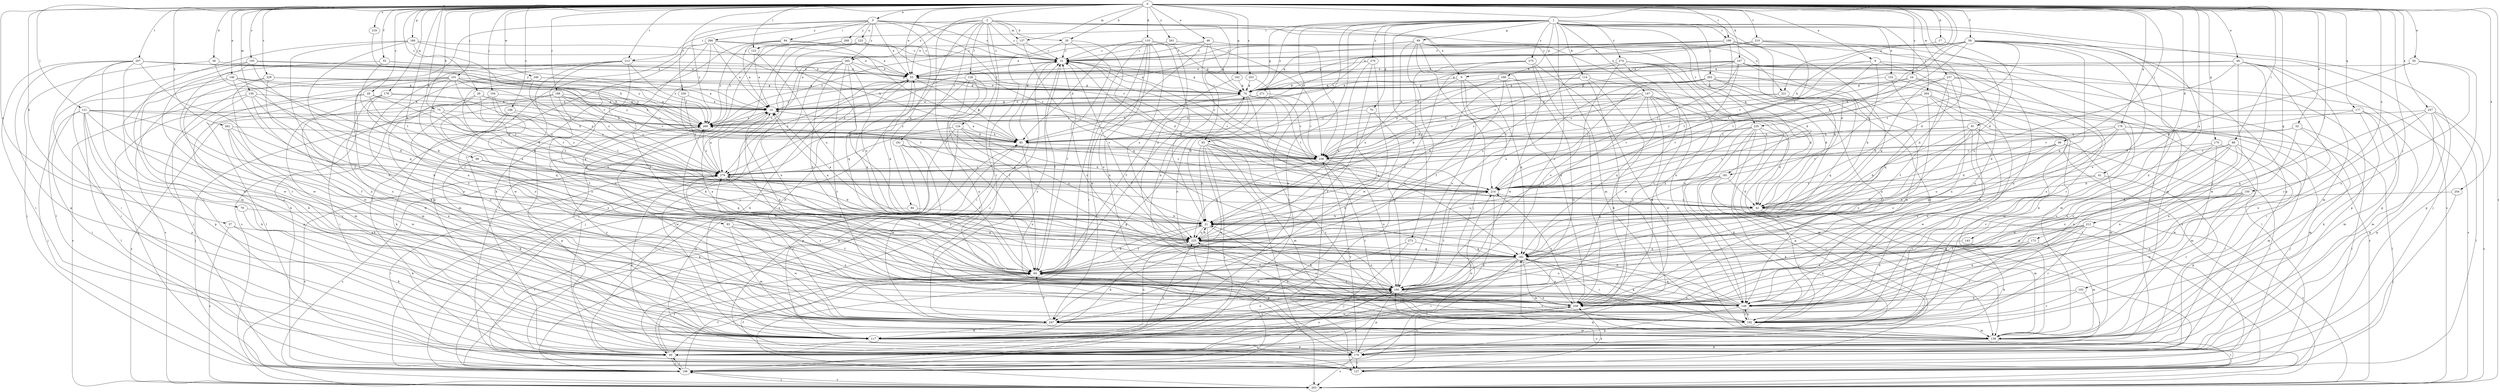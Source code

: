 strict digraph  {
0;
1;
2;
3;
6;
9;
10;
17;
20;
21;
24;
26;
29;
31;
36;
37;
41;
42;
46;
49;
50;
52;
53;
55;
59;
64;
68;
69;
70;
74;
75;
78;
83;
84;
85;
88;
91;
93;
94;
95;
99;
101;
103;
104;
106;
107;
110;
114;
117;
121;
122;
124;
126;
127;
130;
137;
138;
143;
146;
147;
149;
150;
152;
160;
162;
166;
168;
170;
173;
175;
176;
177;
178;
181;
182;
186;
190;
191;
192;
193;
198;
203;
207;
210;
212;
213;
214;
218;
221;
223;
225;
229;
230;
235;
236;
237;
246;
247;
253;
254;
257;
258;
261;
262;
263;
264;
265;
266;
268;
269;
270;
271;
273;
274;
275;
279;
0 -> 3  [label=a];
0 -> 6  [label=a];
0 -> 17  [label=b];
0 -> 20  [label=b];
0 -> 24  [label=c];
0 -> 26  [label=c];
0 -> 29  [label=c];
0 -> 36  [label=d];
0 -> 37  [label=d];
0 -> 41  [label=d];
0 -> 46  [label=e];
0 -> 49  [label=e];
0 -> 50  [label=e];
0 -> 52  [label=e];
0 -> 53  [label=e];
0 -> 55  [label=f];
0 -> 59  [label=f];
0 -> 64  [label=f];
0 -> 68  [label=g];
0 -> 75  [label=h];
0 -> 78  [label=h];
0 -> 83  [label=h];
0 -> 88  [label=i];
0 -> 91  [label=i];
0 -> 99  [label=j];
0 -> 101  [label=j];
0 -> 103  [label=j];
0 -> 104  [label=j];
0 -> 107  [label=k];
0 -> 110  [label=k];
0 -> 121  [label=l];
0 -> 122  [label=l];
0 -> 130  [label=m];
0 -> 137  [label=m];
0 -> 143  [label=n];
0 -> 146  [label=n];
0 -> 150  [label=o];
0 -> 162  [label=p];
0 -> 166  [label=p];
0 -> 173  [label=q];
0 -> 175  [label=q];
0 -> 176  [label=q];
0 -> 177  [label=q];
0 -> 178  [label=q];
0 -> 186  [label=r];
0 -> 190  [label=r];
0 -> 193  [label=s];
0 -> 198  [label=s];
0 -> 203  [label=s];
0 -> 207  [label=t];
0 -> 210  [label=t];
0 -> 212  [label=t];
0 -> 213  [label=t];
0 -> 218  [label=u];
0 -> 221  [label=u];
0 -> 229  [label=v];
0 -> 230  [label=v];
0 -> 235  [label=v];
0 -> 237  [label=w];
0 -> 246  [label=w];
0 -> 253  [label=x];
0 -> 254  [label=x];
0 -> 257  [label=x];
0 -> 261  [label=y];
0 -> 262  [label=y];
1 -> 42  [label=d];
1 -> 69  [label=g];
1 -> 70  [label=g];
1 -> 74  [label=g];
1 -> 93  [label=i];
1 -> 106  [label=j];
1 -> 114  [label=k];
1 -> 117  [label=k];
1 -> 122  [label=l];
1 -> 147  [label=n];
1 -> 152  [label=o];
1 -> 160  [label=o];
1 -> 168  [label=p];
1 -> 170  [label=p];
1 -> 181  [label=q];
1 -> 190  [label=r];
1 -> 203  [label=s];
1 -> 263  [label=y];
1 -> 264  [label=y];
1 -> 270  [label=z];
1 -> 271  [label=z];
1 -> 273  [label=z];
1 -> 274  [label=z];
1 -> 275  [label=z];
2 -> 9  [label=a];
2 -> 20  [label=b];
2 -> 31  [label=c];
2 -> 53  [label=e];
2 -> 93  [label=i];
2 -> 106  [label=j];
2 -> 124  [label=l];
2 -> 126  [label=l];
2 -> 137  [label=m];
2 -> 191  [label=r];
2 -> 192  [label=r];
2 -> 213  [label=t];
2 -> 221  [label=u];
2 -> 265  [label=y];
3 -> 31  [label=c];
3 -> 53  [label=e];
3 -> 84  [label=h];
3 -> 94  [label=i];
3 -> 106  [label=j];
3 -> 223  [label=u];
3 -> 235  [label=v];
3 -> 236  [label=v];
3 -> 265  [label=y];
3 -> 266  [label=y];
3 -> 268  [label=y];
3 -> 269  [label=y];
6 -> 9  [label=a];
6 -> 21  [label=b];
6 -> 181  [label=q];
6 -> 214  [label=t];
6 -> 236  [label=v];
6 -> 258  [label=x];
9 -> 74  [label=g];
9 -> 160  [label=o];
9 -> 182  [label=q];
9 -> 214  [label=t];
9 -> 236  [label=v];
10 -> 74  [label=g];
10 -> 258  [label=x];
10 -> 269  [label=y];
17 -> 31  [label=c];
17 -> 42  [label=d];
20 -> 31  [label=c];
20 -> 42  [label=d];
20 -> 64  [label=f];
20 -> 95  [label=i];
21 -> 10  [label=a];
21 -> 31  [label=c];
21 -> 64  [label=f];
21 -> 106  [label=j];
21 -> 192  [label=r];
21 -> 225  [label=u];
24 -> 74  [label=g];
24 -> 117  [label=k];
24 -> 214  [label=t];
24 -> 236  [label=v];
24 -> 258  [label=x];
26 -> 10  [label=a];
26 -> 85  [label=h];
26 -> 160  [label=o];
26 -> 258  [label=x];
26 -> 279  [label=z];
29 -> 10  [label=a];
29 -> 106  [label=j];
29 -> 170  [label=p];
29 -> 214  [label=t];
29 -> 279  [label=z];
31 -> 53  [label=e];
31 -> 64  [label=f];
31 -> 74  [label=g];
31 -> 236  [label=v];
31 -> 279  [label=z];
36 -> 53  [label=e];
36 -> 106  [label=j];
36 -> 182  [label=q];
37 -> 117  [label=k];
37 -> 203  [label=s];
37 -> 225  [label=u];
41 -> 170  [label=p];
41 -> 192  [label=r];
41 -> 214  [label=t];
42 -> 21  [label=b];
42 -> 31  [label=c];
42 -> 138  [label=m];
42 -> 192  [label=r];
42 -> 203  [label=s];
46 -> 31  [label=c];
46 -> 74  [label=g];
46 -> 149  [label=n];
46 -> 236  [label=v];
46 -> 247  [label=w];
46 -> 269  [label=y];
49 -> 53  [label=e];
49 -> 74  [label=g];
49 -> 138  [label=m];
49 -> 149  [label=n];
49 -> 170  [label=p];
49 -> 192  [label=r];
49 -> 225  [label=u];
49 -> 247  [label=w];
50 -> 42  [label=d];
50 -> 53  [label=e];
50 -> 170  [label=p];
50 -> 258  [label=x];
52 -> 85  [label=h];
52 -> 127  [label=l];
52 -> 138  [label=m];
52 -> 149  [label=n];
52 -> 236  [label=v];
53 -> 74  [label=g];
53 -> 85  [label=h];
53 -> 106  [label=j];
53 -> 117  [label=k];
53 -> 182  [label=q];
53 -> 279  [label=z];
55 -> 10  [label=a];
55 -> 53  [label=e];
55 -> 214  [label=t];
55 -> 247  [label=w];
59 -> 31  [label=c];
59 -> 53  [label=e];
59 -> 85  [label=h];
59 -> 106  [label=j];
59 -> 149  [label=n];
59 -> 160  [label=o];
59 -> 182  [label=q];
59 -> 192  [label=r];
59 -> 214  [label=t];
59 -> 236  [label=v];
59 -> 279  [label=z];
64 -> 10  [label=a];
64 -> 21  [label=b];
64 -> 160  [label=o];
64 -> 279  [label=z];
68 -> 117  [label=k];
68 -> 182  [label=q];
68 -> 279  [label=z];
69 -> 10  [label=a];
69 -> 31  [label=c];
69 -> 42  [label=d];
69 -> 53  [label=e];
69 -> 106  [label=j];
69 -> 138  [label=m];
69 -> 149  [label=n];
69 -> 225  [label=u];
69 -> 247  [label=w];
69 -> 258  [label=x];
70 -> 64  [label=f];
70 -> 160  [label=o];
70 -> 269  [label=y];
74 -> 10  [label=a];
74 -> 53  [label=e];
74 -> 64  [label=f];
74 -> 85  [label=h];
74 -> 127  [label=l];
74 -> 160  [label=o];
74 -> 182  [label=q];
74 -> 214  [label=t];
74 -> 236  [label=v];
75 -> 106  [label=j];
75 -> 203  [label=s];
75 -> 214  [label=t];
75 -> 269  [label=y];
75 -> 279  [label=z];
78 -> 21  [label=b];
78 -> 117  [label=k];
83 -> 64  [label=f];
83 -> 138  [label=m];
83 -> 149  [label=n];
83 -> 225  [label=u];
83 -> 247  [label=w];
84 -> 21  [label=b];
84 -> 127  [label=l];
85 -> 10  [label=a];
85 -> 31  [label=c];
85 -> 117  [label=k];
85 -> 149  [label=n];
85 -> 236  [label=v];
88 -> 21  [label=b];
88 -> 138  [label=m];
88 -> 149  [label=n];
88 -> 160  [label=o];
88 -> 236  [label=v];
88 -> 247  [label=w];
88 -> 258  [label=x];
91 -> 21  [label=b];
91 -> 64  [label=f];
91 -> 85  [label=h];
91 -> 138  [label=m];
91 -> 149  [label=n];
91 -> 160  [label=o];
91 -> 214  [label=t];
91 -> 247  [label=w];
93 -> 21  [label=b];
93 -> 106  [label=j];
93 -> 138  [label=m];
93 -> 192  [label=r];
93 -> 203  [label=s];
93 -> 214  [label=t];
93 -> 236  [label=v];
93 -> 247  [label=w];
94 -> 10  [label=a];
94 -> 31  [label=c];
94 -> 95  [label=i];
94 -> 214  [label=t];
94 -> 269  [label=y];
95 -> 31  [label=c];
95 -> 64  [label=f];
95 -> 106  [label=j];
95 -> 160  [label=o];
95 -> 225  [label=u];
95 -> 258  [label=x];
99 -> 42  [label=d];
99 -> 95  [label=i];
99 -> 182  [label=q];
99 -> 225  [label=u];
99 -> 236  [label=v];
101 -> 42  [label=d];
101 -> 74  [label=g];
101 -> 106  [label=j];
101 -> 127  [label=l];
101 -> 138  [label=m];
101 -> 203  [label=s];
101 -> 225  [label=u];
101 -> 236  [label=v];
101 -> 269  [label=y];
101 -> 279  [label=z];
103 -> 95  [label=i];
103 -> 149  [label=n];
103 -> 192  [label=r];
104 -> 10  [label=a];
104 -> 64  [label=f];
104 -> 95  [label=i];
104 -> 214  [label=t];
106 -> 31  [label=c];
106 -> 64  [label=f];
106 -> 85  [label=h];
106 -> 95  [label=i];
106 -> 203  [label=s];
107 -> 10  [label=a];
107 -> 21  [label=b];
107 -> 53  [label=e];
107 -> 85  [label=h];
107 -> 149  [label=n];
107 -> 170  [label=p];
107 -> 192  [label=r];
107 -> 214  [label=t];
107 -> 236  [label=v];
107 -> 279  [label=z];
110 -> 21  [label=b];
110 -> 31  [label=c];
110 -> 74  [label=g];
110 -> 85  [label=h];
110 -> 95  [label=i];
110 -> 160  [label=o];
110 -> 203  [label=s];
110 -> 225  [label=u];
110 -> 258  [label=x];
114 -> 21  [label=b];
114 -> 42  [label=d];
114 -> 74  [label=g];
114 -> 95  [label=i];
114 -> 117  [label=k];
117 -> 160  [label=o];
117 -> 170  [label=p];
117 -> 214  [label=t];
117 -> 225  [label=u];
117 -> 269  [label=y];
121 -> 64  [label=f];
121 -> 85  [label=h];
121 -> 95  [label=i];
121 -> 106  [label=j];
121 -> 117  [label=k];
121 -> 127  [label=l];
121 -> 170  [label=p];
121 -> 192  [label=r];
121 -> 269  [label=y];
122 -> 10  [label=a];
122 -> 225  [label=u];
124 -> 42  [label=d];
124 -> 85  [label=h];
124 -> 127  [label=l];
124 -> 170  [label=p];
124 -> 225  [label=u];
124 -> 279  [label=z];
126 -> 64  [label=f];
126 -> 74  [label=g];
126 -> 149  [label=n];
126 -> 182  [label=q];
126 -> 269  [label=y];
126 -> 279  [label=z];
127 -> 64  [label=f];
127 -> 258  [label=x];
130 -> 10  [label=a];
130 -> 42  [label=d];
130 -> 64  [label=f];
130 -> 160  [label=o];
130 -> 170  [label=p];
130 -> 203  [label=s];
137 -> 10  [label=a];
137 -> 31  [label=c];
137 -> 182  [label=q];
138 -> 95  [label=i];
138 -> 127  [label=l];
138 -> 170  [label=p];
143 -> 117  [label=k];
143 -> 182  [label=q];
146 -> 21  [label=b];
146 -> 74  [label=g];
146 -> 85  [label=h];
146 -> 95  [label=i];
146 -> 117  [label=k];
146 -> 149  [label=n];
147 -> 10  [label=a];
147 -> 64  [label=f];
147 -> 85  [label=h];
147 -> 127  [label=l];
147 -> 138  [label=m];
147 -> 182  [label=q];
147 -> 236  [label=v];
147 -> 247  [label=w];
147 -> 258  [label=x];
149 -> 21  [label=b];
149 -> 170  [label=p];
149 -> 182  [label=q];
149 -> 192  [label=r];
149 -> 225  [label=u];
149 -> 269  [label=y];
150 -> 42  [label=d];
150 -> 149  [label=n];
150 -> 192  [label=r];
150 -> 225  [label=u];
150 -> 247  [label=w];
152 -> 74  [label=g];
152 -> 138  [label=m];
152 -> 182  [label=q];
160 -> 10  [label=a];
160 -> 31  [label=c];
160 -> 149  [label=n];
160 -> 170  [label=p];
160 -> 192  [label=r];
160 -> 214  [label=t];
160 -> 225  [label=u];
160 -> 258  [label=x];
162 -> 64  [label=f];
162 -> 74  [label=g];
166 -> 31  [label=c];
166 -> 53  [label=e];
166 -> 85  [label=h];
166 -> 95  [label=i];
166 -> 149  [label=n];
166 -> 258  [label=x];
168 -> 64  [label=f];
168 -> 74  [label=g];
168 -> 160  [label=o];
168 -> 236  [label=v];
168 -> 247  [label=w];
170 -> 74  [label=g];
170 -> 127  [label=l];
170 -> 203  [label=s];
170 -> 236  [label=v];
170 -> 258  [label=x];
170 -> 279  [label=z];
173 -> 138  [label=m];
173 -> 160  [label=o];
173 -> 182  [label=q];
173 -> 192  [label=r];
173 -> 258  [label=x];
175 -> 95  [label=i];
175 -> 138  [label=m];
175 -> 149  [label=n];
175 -> 160  [label=o];
175 -> 236  [label=v];
176 -> 85  [label=h];
176 -> 106  [label=j];
176 -> 127  [label=l];
176 -> 160  [label=o];
176 -> 192  [label=r];
176 -> 214  [label=t];
176 -> 258  [label=x];
177 -> 42  [label=d];
177 -> 117  [label=k];
177 -> 138  [label=m];
177 -> 170  [label=p];
177 -> 269  [label=y];
178 -> 10  [label=a];
178 -> 138  [label=m];
178 -> 160  [label=o];
178 -> 247  [label=w];
178 -> 279  [label=z];
181 -> 42  [label=d];
181 -> 106  [label=j];
181 -> 117  [label=k];
181 -> 182  [label=q];
181 -> 214  [label=t];
181 -> 225  [label=u];
182 -> 64  [label=f];
182 -> 95  [label=i];
182 -> 127  [label=l];
182 -> 138  [label=m];
182 -> 160  [label=o];
182 -> 192  [label=r];
182 -> 258  [label=x];
186 -> 10  [label=a];
186 -> 138  [label=m];
186 -> 182  [label=q];
186 -> 225  [label=u];
186 -> 236  [label=v];
186 -> 269  [label=y];
186 -> 279  [label=z];
190 -> 21  [label=b];
190 -> 31  [label=c];
190 -> 74  [label=g];
190 -> 95  [label=i];
190 -> 182  [label=q];
190 -> 214  [label=t];
190 -> 269  [label=y];
191 -> 64  [label=f];
191 -> 95  [label=i];
191 -> 170  [label=p];
191 -> 236  [label=v];
191 -> 247  [label=w];
192 -> 64  [label=f];
192 -> 138  [label=m];
192 -> 149  [label=n];
192 -> 182  [label=q];
192 -> 225  [label=u];
193 -> 53  [label=e];
193 -> 64  [label=f];
193 -> 95  [label=i];
193 -> 138  [label=m];
193 -> 236  [label=v];
193 -> 247  [label=w];
198 -> 117  [label=k];
198 -> 214  [label=t];
198 -> 258  [label=x];
198 -> 269  [label=y];
203 -> 106  [label=j];
203 -> 160  [label=o];
203 -> 182  [label=q];
203 -> 279  [label=z];
207 -> 53  [label=e];
207 -> 64  [label=f];
207 -> 85  [label=h];
207 -> 95  [label=i];
207 -> 127  [label=l];
207 -> 170  [label=p];
207 -> 192  [label=r];
207 -> 247  [label=w];
207 -> 269  [label=y];
210 -> 31  [label=c];
210 -> 42  [label=d];
210 -> 74  [label=g];
210 -> 138  [label=m];
210 -> 214  [label=t];
210 -> 269  [label=y];
212 -> 64  [label=f];
212 -> 106  [label=j];
212 -> 149  [label=n];
212 -> 182  [label=q];
212 -> 192  [label=r];
212 -> 225  [label=u];
212 -> 258  [label=x];
213 -> 53  [label=e];
213 -> 117  [label=k];
213 -> 149  [label=n];
213 -> 182  [label=q];
213 -> 203  [label=s];
213 -> 247  [label=w];
213 -> 269  [label=y];
214 -> 21  [label=b];
214 -> 31  [label=c];
214 -> 42  [label=d];
214 -> 117  [label=k];
214 -> 269  [label=y];
218 -> 269  [label=y];
221 -> 10  [label=a];
221 -> 85  [label=h];
221 -> 149  [label=n];
221 -> 182  [label=q];
221 -> 203  [label=s];
223 -> 21  [label=b];
223 -> 31  [label=c];
223 -> 117  [label=k];
223 -> 236  [label=v];
223 -> 269  [label=y];
225 -> 10  [label=a];
225 -> 21  [label=b];
225 -> 53  [label=e];
225 -> 117  [label=k];
225 -> 170  [label=p];
225 -> 182  [label=q];
229 -> 10  [label=a];
229 -> 74  [label=g];
229 -> 117  [label=k];
229 -> 247  [label=w];
229 -> 258  [label=x];
230 -> 10  [label=a];
230 -> 214  [label=t];
230 -> 279  [label=z];
235 -> 42  [label=d];
235 -> 85  [label=h];
235 -> 117  [label=k];
235 -> 127  [label=l];
235 -> 138  [label=m];
235 -> 149  [label=n];
235 -> 170  [label=p];
235 -> 236  [label=v];
236 -> 31  [label=c];
236 -> 160  [label=o];
236 -> 192  [label=r];
236 -> 225  [label=u];
236 -> 279  [label=z];
237 -> 21  [label=b];
237 -> 64  [label=f];
237 -> 74  [label=g];
237 -> 95  [label=i];
237 -> 203  [label=s];
237 -> 258  [label=x];
237 -> 279  [label=z];
246 -> 21  [label=b];
246 -> 74  [label=g];
246 -> 269  [label=y];
246 -> 279  [label=z];
247 -> 31  [label=c];
247 -> 53  [label=e];
247 -> 64  [label=f];
247 -> 117  [label=k];
247 -> 138  [label=m];
247 -> 160  [label=o];
247 -> 279  [label=z];
253 -> 21  [label=b];
253 -> 74  [label=g];
254 -> 42  [label=d];
254 -> 106  [label=j];
257 -> 127  [label=l];
257 -> 138  [label=m];
257 -> 170  [label=p];
257 -> 182  [label=q];
257 -> 203  [label=s];
257 -> 258  [label=x];
257 -> 269  [label=y];
258 -> 21  [label=b];
258 -> 214  [label=t];
258 -> 247  [label=w];
258 -> 279  [label=z];
261 -> 31  [label=c];
261 -> 225  [label=u];
261 -> 236  [label=v];
262 -> 21  [label=b];
262 -> 85  [label=h];
262 -> 117  [label=k];
262 -> 149  [label=n];
262 -> 247  [label=w];
263 -> 42  [label=d];
263 -> 74  [label=g];
263 -> 127  [label=l];
263 -> 149  [label=n];
263 -> 192  [label=r];
263 -> 214  [label=t];
263 -> 225  [label=u];
263 -> 279  [label=z];
264 -> 10  [label=a];
264 -> 138  [label=m];
264 -> 149  [label=n];
264 -> 192  [label=r];
264 -> 214  [label=t];
264 -> 258  [label=x];
265 -> 53  [label=e];
265 -> 64  [label=f];
265 -> 74  [label=g];
265 -> 106  [label=j];
265 -> 160  [label=o];
265 -> 182  [label=q];
265 -> 192  [label=r];
265 -> 225  [label=u];
265 -> 279  [label=z];
266 -> 10  [label=a];
266 -> 31  [label=c];
266 -> 53  [label=e];
266 -> 85  [label=h];
266 -> 95  [label=i];
266 -> 117  [label=k];
266 -> 160  [label=o];
266 -> 170  [label=p];
268 -> 31  [label=c];
268 -> 95  [label=i];
268 -> 127  [label=l];
269 -> 85  [label=h];
269 -> 170  [label=p];
269 -> 247  [label=w];
269 -> 279  [label=z];
270 -> 53  [label=e];
270 -> 106  [label=j];
270 -> 225  [label=u];
270 -> 247  [label=w];
271 -> 10  [label=a];
271 -> 236  [label=v];
271 -> 269  [label=y];
273 -> 106  [label=j];
273 -> 182  [label=q];
273 -> 247  [label=w];
274 -> 53  [label=e];
274 -> 149  [label=n];
274 -> 160  [label=o];
274 -> 203  [label=s];
274 -> 225  [label=u];
274 -> 247  [label=w];
274 -> 258  [label=x];
275 -> 21  [label=b];
275 -> 53  [label=e];
275 -> 64  [label=f];
275 -> 138  [label=m];
275 -> 247  [label=w];
275 -> 258  [label=x];
279 -> 10  [label=a];
279 -> 21  [label=b];
279 -> 64  [label=f];
279 -> 127  [label=l];
279 -> 203  [label=s];
279 -> 214  [label=t];
}
